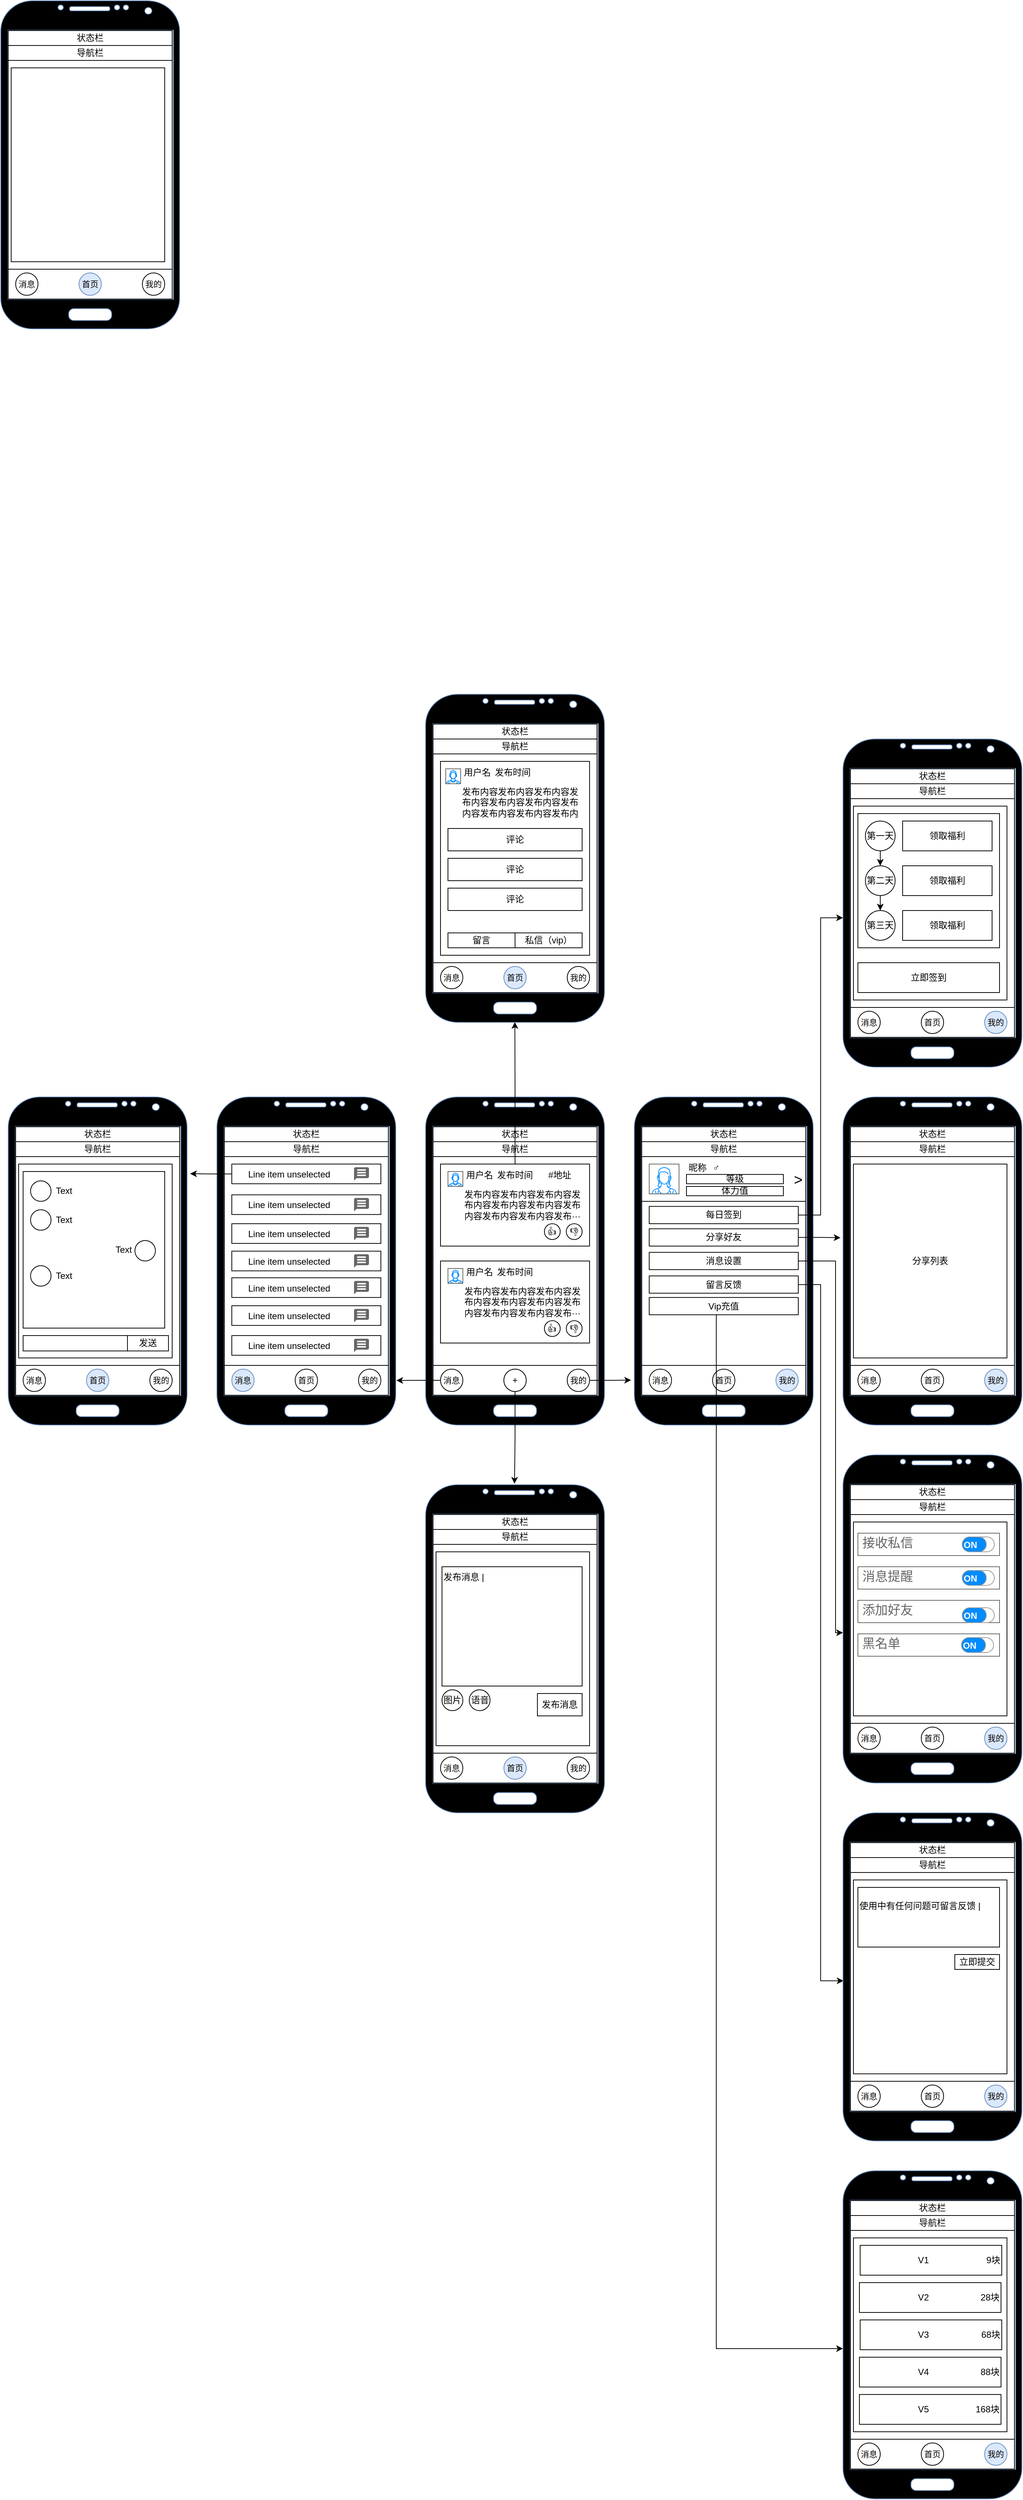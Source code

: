 <mxfile version="21.3.7" type="device">
  <diagram name="第 1 页" id="mhfQkmUK0OUH3zqNwXaf">
    <mxGraphModel dx="1708" dy="2893" grid="1" gridSize="10" guides="1" tooltips="1" connect="1" arrows="1" fold="1" page="1" pageScale="1" pageWidth="827" pageHeight="1169" math="0" shadow="0">
      <root>
        <mxCell id="0" />
        <mxCell id="1" parent="0" />
        <mxCell id="-13MYeut4_JvDxcLs2VD-1" value="" style="verticalLabelPosition=bottom;verticalAlign=top;html=1;shadow=0;dashed=0;strokeWidth=1;shape=mxgraph.android.phone2;strokeColor=#6c8ebf;fillColor=#000000;" vertex="1" parent="1">
          <mxGeometry x="120" y="80" width="240" height="440" as="geometry" />
        </mxCell>
        <mxCell id="-13MYeut4_JvDxcLs2VD-2" value="状态栏" style="rounded=0;whiteSpace=wrap;html=1;" vertex="1" parent="1">
          <mxGeometry x="130" y="120" width="220" height="20" as="geometry" />
        </mxCell>
        <mxCell id="-13MYeut4_JvDxcLs2VD-3" value="" style="rounded=0;whiteSpace=wrap;html=1;strokeWidth=1;" vertex="1" parent="1">
          <mxGeometry x="130" y="440" width="220" height="40" as="geometry" />
        </mxCell>
        <mxCell id="-13MYeut4_JvDxcLs2VD-4" value="" style="rounded=0;whiteSpace=wrap;html=1;" vertex="1" parent="1">
          <mxGeometry x="130" y="160" width="220" height="280" as="geometry" />
        </mxCell>
        <mxCell id="-13MYeut4_JvDxcLs2VD-5" value="&lt;pre&gt;&lt;font style=&quot;font-size: 11px;&quot;&gt;首页&lt;/font&gt;&lt;/pre&gt;" style="ellipse;whiteSpace=wrap;html=1;aspect=fixed;" vertex="1" parent="1">
          <mxGeometry x="225" y="445" width="30" height="30" as="geometry" />
        </mxCell>
        <mxCell id="-13MYeut4_JvDxcLs2VD-6" value="&lt;pre&gt;&lt;font style=&quot;font-size: 11px;&quot;&gt;我的&lt;/font&gt;&lt;/pre&gt;" style="ellipse;whiteSpace=wrap;html=1;aspect=fixed;" vertex="1" parent="1">
          <mxGeometry x="310" y="445" width="30" height="30" as="geometry" />
        </mxCell>
        <mxCell id="-13MYeut4_JvDxcLs2VD-7" value="&lt;pre&gt;&lt;font style=&quot;font-size: 11px;&quot;&gt;消息&lt;/font&gt;&lt;/pre&gt;" style="ellipse;whiteSpace=wrap;html=1;aspect=fixed;fillColor=#dae8fc;strokeColor=#6c8ebf;" vertex="1" parent="1">
          <mxGeometry x="140" y="445" width="30" height="30" as="geometry" />
        </mxCell>
        <mxCell id="-13MYeut4_JvDxcLs2VD-8" value="导航栏" style="rounded=0;whiteSpace=wrap;html=1;" vertex="1" parent="1">
          <mxGeometry x="130" y="140" width="220" height="20" as="geometry" />
        </mxCell>
        <mxCell id="-13MYeut4_JvDxcLs2VD-25" value="" style="verticalLabelPosition=bottom;verticalAlign=top;html=1;shadow=0;dashed=0;strokeWidth=1;shape=mxgraph.android.phone2;strokeColor=#6c8ebf;fillColor=#000000;" vertex="1" parent="1">
          <mxGeometry x="400" y="80" width="240" height="440" as="geometry" />
        </mxCell>
        <mxCell id="-13MYeut4_JvDxcLs2VD-26" value="状态栏" style="rounded=0;whiteSpace=wrap;html=1;" vertex="1" parent="1">
          <mxGeometry x="410" y="120" width="220" height="20" as="geometry" />
        </mxCell>
        <mxCell id="-13MYeut4_JvDxcLs2VD-27" value="" style="rounded=0;whiteSpace=wrap;html=1;strokeWidth=1;" vertex="1" parent="1">
          <mxGeometry x="410" y="440" width="220" height="40" as="geometry" />
        </mxCell>
        <mxCell id="-13MYeut4_JvDxcLs2VD-28" value="" style="rounded=0;whiteSpace=wrap;html=1;" vertex="1" parent="1">
          <mxGeometry x="410" y="160" width="220" height="280" as="geometry" />
        </mxCell>
        <mxCell id="-13MYeut4_JvDxcLs2VD-29" value="&lt;pre&gt;&lt;font style=&quot;font-size: 11px;&quot;&gt;首页&lt;/font&gt;&lt;/pre&gt;" style="ellipse;whiteSpace=wrap;html=1;aspect=fixed;fillColor=#dae8fc;strokeColor=#6c8ebf;" vertex="1" parent="1">
          <mxGeometry x="505" y="445" width="30" height="30" as="geometry" />
        </mxCell>
        <mxCell id="-13MYeut4_JvDxcLs2VD-92" style="edgeStyle=orthogonalEdgeStyle;rounded=0;orthogonalLoop=1;jettySize=auto;html=1;entryX=-0.018;entryY=0.863;entryDx=0;entryDy=0;entryPerimeter=0;" edge="1" parent="1" source="-13MYeut4_JvDxcLs2VD-30" target="-13MYeut4_JvDxcLs2VD-33">
          <mxGeometry relative="1" as="geometry" />
        </mxCell>
        <mxCell id="-13MYeut4_JvDxcLs2VD-30" value="&lt;pre&gt;&lt;font style=&quot;font-size: 11px;&quot;&gt;我的&lt;/font&gt;&lt;/pre&gt;" style="ellipse;whiteSpace=wrap;html=1;aspect=fixed;" vertex="1" parent="1">
          <mxGeometry x="590" y="445" width="30" height="30" as="geometry" />
        </mxCell>
        <mxCell id="-13MYeut4_JvDxcLs2VD-91" style="edgeStyle=orthogonalEdgeStyle;rounded=0;orthogonalLoop=1;jettySize=auto;html=1;exitX=0;exitY=0.5;exitDx=0;exitDy=0;entryX=1.003;entryY=0.864;entryDx=0;entryDy=0;entryPerimeter=0;" edge="1" parent="1" source="-13MYeut4_JvDxcLs2VD-31" target="-13MYeut4_JvDxcLs2VD-1">
          <mxGeometry relative="1" as="geometry" />
        </mxCell>
        <mxCell id="-13MYeut4_JvDxcLs2VD-31" value="&lt;pre&gt;&lt;font style=&quot;font-size: 11px;&quot;&gt;消息&lt;/font&gt;&lt;/pre&gt;" style="ellipse;whiteSpace=wrap;html=1;aspect=fixed;" vertex="1" parent="1">
          <mxGeometry x="420" y="445" width="30" height="30" as="geometry" />
        </mxCell>
        <mxCell id="-13MYeut4_JvDxcLs2VD-32" value="导航栏" style="rounded=0;whiteSpace=wrap;html=1;" vertex="1" parent="1">
          <mxGeometry x="410" y="140" width="220" height="20" as="geometry" />
        </mxCell>
        <mxCell id="-13MYeut4_JvDxcLs2VD-33" value="" style="verticalLabelPosition=bottom;verticalAlign=top;html=1;shadow=0;dashed=0;strokeWidth=1;shape=mxgraph.android.phone2;strokeColor=#6c8ebf;fillColor=#000000;" vertex="1" parent="1">
          <mxGeometry x="680" y="80" width="240" height="440" as="geometry" />
        </mxCell>
        <mxCell id="-13MYeut4_JvDxcLs2VD-34" value="状态栏" style="rounded=0;whiteSpace=wrap;html=1;" vertex="1" parent="1">
          <mxGeometry x="690" y="120" width="220" height="20" as="geometry" />
        </mxCell>
        <mxCell id="-13MYeut4_JvDxcLs2VD-35" value="" style="rounded=0;whiteSpace=wrap;html=1;strokeWidth=1;" vertex="1" parent="1">
          <mxGeometry x="690" y="440" width="220" height="40" as="geometry" />
        </mxCell>
        <mxCell id="-13MYeut4_JvDxcLs2VD-36" value="" style="rounded=0;whiteSpace=wrap;html=1;" vertex="1" parent="1">
          <mxGeometry x="690" y="160" width="220" height="280" as="geometry" />
        </mxCell>
        <mxCell id="-13MYeut4_JvDxcLs2VD-37" value="&lt;pre&gt;&lt;font style=&quot;font-size: 11px;&quot;&gt;首页&lt;/font&gt;&lt;/pre&gt;" style="ellipse;whiteSpace=wrap;html=1;aspect=fixed;" vertex="1" parent="1">
          <mxGeometry x="785" y="445" width="30" height="30" as="geometry" />
        </mxCell>
        <mxCell id="-13MYeut4_JvDxcLs2VD-38" value="&lt;pre&gt;&lt;font style=&quot;font-size: 11px;&quot;&gt;我的&lt;/font&gt;&lt;/pre&gt;" style="ellipse;whiteSpace=wrap;html=1;aspect=fixed;fillColor=#dae8fc;strokeColor=#6c8ebf;" vertex="1" parent="1">
          <mxGeometry x="870" y="445" width="30" height="30" as="geometry" />
        </mxCell>
        <mxCell id="-13MYeut4_JvDxcLs2VD-39" value="&lt;pre&gt;&lt;font style=&quot;font-size: 11px;&quot;&gt;消息&lt;/font&gt;&lt;/pre&gt;" style="ellipse;whiteSpace=wrap;html=1;aspect=fixed;" vertex="1" parent="1">
          <mxGeometry x="700" y="445" width="30" height="30" as="geometry" />
        </mxCell>
        <mxCell id="-13MYeut4_JvDxcLs2VD-40" value="导航栏" style="rounded=0;whiteSpace=wrap;html=1;" vertex="1" parent="1">
          <mxGeometry x="690" y="140" width="220" height="20" as="geometry" />
        </mxCell>
        <mxCell id="-13MYeut4_JvDxcLs2VD-316" style="edgeStyle=orthogonalEdgeStyle;rounded=0;orthogonalLoop=1;jettySize=auto;html=1;entryX=0.499;entryY=0.999;entryDx=0;entryDy=0;entryPerimeter=0;" edge="1" parent="1" source="-13MYeut4_JvDxcLs2VD-42" target="-13MYeut4_JvDxcLs2VD-162">
          <mxGeometry relative="1" as="geometry" />
        </mxCell>
        <mxCell id="-13MYeut4_JvDxcLs2VD-42" value="" style="rounded=0;whiteSpace=wrap;html=1;" vertex="1" parent="1">
          <mxGeometry x="420" y="170" width="200" height="110" as="geometry" />
        </mxCell>
        <mxCell id="-13MYeut4_JvDxcLs2VD-47" value="" style="verticalLabelPosition=bottom;shadow=0;dashed=0;align=center;html=1;verticalAlign=top;strokeWidth=1;shape=mxgraph.mockup.containers.userMale;strokeColor=#666666;strokeColor2=#008cff;" vertex="1" parent="1">
          <mxGeometry x="430" y="180" width="20" height="20" as="geometry" />
        </mxCell>
        <mxCell id="-13MYeut4_JvDxcLs2VD-143" value="用户名" style="text;html=1;strokeColor=none;fillColor=none;align=center;verticalAlign=middle;whiteSpace=wrap;rounded=0;" vertex="1" parent="1">
          <mxGeometry x="450" y="180" width="45" height="10" as="geometry" />
        </mxCell>
        <mxCell id="-13MYeut4_JvDxcLs2VD-144" value="发布时间" style="text;html=1;strokeColor=none;fillColor=none;align=center;verticalAlign=middle;whiteSpace=wrap;rounded=0;" vertex="1" parent="1">
          <mxGeometry x="495" y="177.5" width="50" height="15" as="geometry" />
        </mxCell>
        <mxCell id="-13MYeut4_JvDxcLs2VD-145" value="发布内容发布内容发布内容发布内容发布内容发布内容发布内容发布内容发布内容发布···" style="text;html=1;strokeColor=none;fillColor=none;align=center;verticalAlign=middle;whiteSpace=wrap;rounded=0;" vertex="1" parent="1">
          <mxGeometry x="450" y="211.25" width="160" height="27.5" as="geometry" />
        </mxCell>
        <mxCell id="-13MYeut4_JvDxcLs2VD-146" value="👍" style="ellipse;whiteSpace=wrap;html=1;aspect=fixed;" vertex="1" parent="1">
          <mxGeometry x="559.37" y="250" width="21.25" height="21.25" as="geometry" />
        </mxCell>
        <mxCell id="-13MYeut4_JvDxcLs2VD-148" value="👎" style="ellipse;whiteSpace=wrap;html=1;aspect=fixed;" vertex="1" parent="1">
          <mxGeometry x="588.75" y="250" width="21.25" height="21.25" as="geometry" />
        </mxCell>
        <mxCell id="-13MYeut4_JvDxcLs2VD-154" value="" style="rounded=0;whiteSpace=wrap;html=1;" vertex="1" parent="1">
          <mxGeometry x="420" y="300" width="200" height="110" as="geometry" />
        </mxCell>
        <mxCell id="-13MYeut4_JvDxcLs2VD-155" value="" style="verticalLabelPosition=bottom;shadow=0;dashed=0;align=center;html=1;verticalAlign=top;strokeWidth=1;shape=mxgraph.mockup.containers.userMale;strokeColor=#666666;strokeColor2=#008cff;" vertex="1" parent="1">
          <mxGeometry x="430" y="310" width="20" height="20" as="geometry" />
        </mxCell>
        <mxCell id="-13MYeut4_JvDxcLs2VD-156" value="用户名" style="text;html=1;strokeColor=none;fillColor=none;align=center;verticalAlign=middle;whiteSpace=wrap;rounded=0;" vertex="1" parent="1">
          <mxGeometry x="450" y="310" width="45" height="10" as="geometry" />
        </mxCell>
        <mxCell id="-13MYeut4_JvDxcLs2VD-157" value="发布时间" style="text;html=1;strokeColor=none;fillColor=none;align=center;verticalAlign=middle;whiteSpace=wrap;rounded=0;" vertex="1" parent="1">
          <mxGeometry x="495" y="307.5" width="50" height="15" as="geometry" />
        </mxCell>
        <mxCell id="-13MYeut4_JvDxcLs2VD-158" value="发布内容发布内容发布内容发布内容发布内容发布内容发布内容发布内容发布内容发布···" style="text;html=1;strokeColor=none;fillColor=none;align=center;verticalAlign=middle;whiteSpace=wrap;rounded=0;" vertex="1" parent="1">
          <mxGeometry x="450" y="341.25" width="160" height="27.5" as="geometry" />
        </mxCell>
        <mxCell id="-13MYeut4_JvDxcLs2VD-159" value="👍" style="ellipse;whiteSpace=wrap;html=1;aspect=fixed;" vertex="1" parent="1">
          <mxGeometry x="559.37" y="380" width="21.25" height="21.25" as="geometry" />
        </mxCell>
        <mxCell id="-13MYeut4_JvDxcLs2VD-160" value="👎" style="ellipse;whiteSpace=wrap;html=1;aspect=fixed;" vertex="1" parent="1">
          <mxGeometry x="588.75" y="380" width="21.25" height="21.25" as="geometry" />
        </mxCell>
        <mxCell id="-13MYeut4_JvDxcLs2VD-162" value="" style="verticalLabelPosition=bottom;verticalAlign=top;html=1;shadow=0;dashed=0;strokeWidth=1;shape=mxgraph.android.phone2;strokeColor=#6c8ebf;fillColor=#000000;" vertex="1" parent="1">
          <mxGeometry x="400" y="-460" width="240" height="440" as="geometry" />
        </mxCell>
        <mxCell id="-13MYeut4_JvDxcLs2VD-163" value="状态栏" style="rounded=0;whiteSpace=wrap;html=1;" vertex="1" parent="1">
          <mxGeometry x="410" y="-420" width="220" height="20" as="geometry" />
        </mxCell>
        <mxCell id="-13MYeut4_JvDxcLs2VD-164" value="" style="rounded=0;whiteSpace=wrap;html=1;strokeWidth=1;" vertex="1" parent="1">
          <mxGeometry x="410" y="-100" width="220" height="40" as="geometry" />
        </mxCell>
        <mxCell id="-13MYeut4_JvDxcLs2VD-165" value="" style="rounded=0;whiteSpace=wrap;html=1;" vertex="1" parent="1">
          <mxGeometry x="410" y="-380" width="220" height="280" as="geometry" />
        </mxCell>
        <mxCell id="-13MYeut4_JvDxcLs2VD-166" value="&lt;pre&gt;&lt;font style=&quot;font-size: 11px;&quot;&gt;首页&lt;/font&gt;&lt;/pre&gt;" style="ellipse;whiteSpace=wrap;html=1;aspect=fixed;fillColor=#dae8fc;strokeColor=#6c8ebf;" vertex="1" parent="1">
          <mxGeometry x="505" y="-95" width="30" height="30" as="geometry" />
        </mxCell>
        <mxCell id="-13MYeut4_JvDxcLs2VD-167" value="&lt;pre&gt;&lt;font style=&quot;font-size: 11px;&quot;&gt;我的&lt;/font&gt;&lt;/pre&gt;" style="ellipse;whiteSpace=wrap;html=1;aspect=fixed;" vertex="1" parent="1">
          <mxGeometry x="590" y="-95" width="30" height="30" as="geometry" />
        </mxCell>
        <mxCell id="-13MYeut4_JvDxcLs2VD-168" value="&lt;pre&gt;&lt;font style=&quot;font-size: 11px;&quot;&gt;消息&lt;/font&gt;&lt;/pre&gt;" style="ellipse;whiteSpace=wrap;html=1;aspect=fixed;" vertex="1" parent="1">
          <mxGeometry x="420" y="-95" width="30" height="30" as="geometry" />
        </mxCell>
        <mxCell id="-13MYeut4_JvDxcLs2VD-169" value="导航栏" style="rounded=0;whiteSpace=wrap;html=1;" vertex="1" parent="1">
          <mxGeometry x="410" y="-400" width="220" height="20" as="geometry" />
        </mxCell>
        <mxCell id="-13MYeut4_JvDxcLs2VD-335" style="edgeStyle=orthogonalEdgeStyle;rounded=0;orthogonalLoop=1;jettySize=auto;html=1;entryX=1.017;entryY=0.234;entryDx=0;entryDy=0;entryPerimeter=0;" edge="1" parent="1" source="-13MYeut4_JvDxcLs2VD-174" target="-13MYeut4_JvDxcLs2VD-326">
          <mxGeometry relative="1" as="geometry" />
        </mxCell>
        <mxCell id="-13MYeut4_JvDxcLs2VD-174" value="&lt;p style=&quot;line-height: 100%; font-size: 12px;&quot;&gt;Line item unselected&lt;/p&gt;" style="dashed=0;shape=rect;fillColor=#ffffff;strokeColor=default;verticalLabelPosition=middle;align=left;verticalAlign=middle;fontSize=15;spacingLeft=20;whiteSpace=wrap;html=1;spacingRight=20;labelBorderColor=none;" vertex="1" parent="1">
          <mxGeometry x="140" y="170" width="200" height="26.41" as="geometry" />
        </mxCell>
        <mxCell id="-13MYeut4_JvDxcLs2VD-176" value="" style="dashed=0;shape=mxgraph.gmdl.message;strokeColor=#ffffff;fillColor=#666666;strokeWidth=2;" vertex="1" parent="-13MYeut4_JvDxcLs2VD-174">
          <mxGeometry x="1" y="0.5" width="20" height="18" relative="1" as="geometry">
            <mxPoint x="-36" y="-9" as="offset" />
          </mxGeometry>
        </mxCell>
        <mxCell id="-13MYeut4_JvDxcLs2VD-177" value="&lt;p style=&quot;line-height: 100%; font-size: 12px;&quot;&gt;Line item unselected&lt;/p&gt;" style="dashed=0;shape=rect;fillColor=#ffffff;strokeColor=default;verticalLabelPosition=middle;align=left;verticalAlign=middle;fontSize=15;spacingLeft=20;whiteSpace=wrap;html=1;spacingRight=20;labelBorderColor=none;" vertex="1" parent="1">
          <mxGeometry x="140" y="211.25" width="200" height="26.41" as="geometry" />
        </mxCell>
        <mxCell id="-13MYeut4_JvDxcLs2VD-178" value="" style="dashed=0;shape=mxgraph.gmdl.message;strokeColor=#ffffff;fillColor=#666666;strokeWidth=2;" vertex="1" parent="-13MYeut4_JvDxcLs2VD-177">
          <mxGeometry x="1" y="0.5" width="20" height="18" relative="1" as="geometry">
            <mxPoint x="-36" y="-9" as="offset" />
          </mxGeometry>
        </mxCell>
        <mxCell id="-13MYeut4_JvDxcLs2VD-179" value="&lt;p style=&quot;line-height: 100%; font-size: 12px;&quot;&gt;Line item unselected&lt;/p&gt;" style="dashed=0;shape=rect;fillColor=#ffffff;strokeColor=default;verticalLabelPosition=middle;align=left;verticalAlign=middle;fontSize=15;spacingLeft=20;whiteSpace=wrap;html=1;spacingRight=20;labelBorderColor=none;" vertex="1" parent="1">
          <mxGeometry x="140" y="250" width="200" height="26.41" as="geometry" />
        </mxCell>
        <mxCell id="-13MYeut4_JvDxcLs2VD-180" value="" style="dashed=0;shape=mxgraph.gmdl.message;strokeColor=#ffffff;fillColor=#666666;strokeWidth=2;" vertex="1" parent="-13MYeut4_JvDxcLs2VD-179">
          <mxGeometry x="1" y="0.5" width="20" height="18" relative="1" as="geometry">
            <mxPoint x="-36" y="-9" as="offset" />
          </mxGeometry>
        </mxCell>
        <mxCell id="-13MYeut4_JvDxcLs2VD-181" value="&lt;p style=&quot;line-height: 100%; font-size: 12px;&quot;&gt;Line item unselected&lt;/p&gt;" style="dashed=0;shape=rect;fillColor=#ffffff;strokeColor=default;verticalLabelPosition=middle;align=left;verticalAlign=middle;fontSize=15;spacingLeft=20;whiteSpace=wrap;html=1;spacingRight=20;labelBorderColor=none;" vertex="1" parent="1">
          <mxGeometry x="140" y="286.8" width="200" height="26.41" as="geometry" />
        </mxCell>
        <mxCell id="-13MYeut4_JvDxcLs2VD-182" value="" style="dashed=0;shape=mxgraph.gmdl.message;strokeColor=#ffffff;fillColor=#666666;strokeWidth=2;" vertex="1" parent="-13MYeut4_JvDxcLs2VD-181">
          <mxGeometry x="1" y="0.5" width="20" height="18" relative="1" as="geometry">
            <mxPoint x="-36" y="-9" as="offset" />
          </mxGeometry>
        </mxCell>
        <mxCell id="-13MYeut4_JvDxcLs2VD-183" value="&lt;p style=&quot;line-height: 100%; font-size: 12px;&quot;&gt;Line item unselected&lt;/p&gt;" style="dashed=0;shape=rect;fillColor=#ffffff;strokeColor=default;verticalLabelPosition=middle;align=left;verticalAlign=middle;fontSize=15;spacingLeft=20;whiteSpace=wrap;html=1;spacingRight=20;labelBorderColor=none;" vertex="1" parent="1">
          <mxGeometry x="140" y="322.5" width="200" height="26.41" as="geometry" />
        </mxCell>
        <mxCell id="-13MYeut4_JvDxcLs2VD-184" value="" style="dashed=0;shape=mxgraph.gmdl.message;strokeColor=#ffffff;fillColor=#666666;strokeWidth=2;" vertex="1" parent="-13MYeut4_JvDxcLs2VD-183">
          <mxGeometry x="1" y="0.5" width="20" height="18" relative="1" as="geometry">
            <mxPoint x="-36" y="-9" as="offset" />
          </mxGeometry>
        </mxCell>
        <mxCell id="-13MYeut4_JvDxcLs2VD-185" value="&lt;p style=&quot;line-height: 100%; font-size: 12px;&quot;&gt;Line item unselected&lt;/p&gt;" style="dashed=0;shape=rect;fillColor=#ffffff;strokeColor=default;verticalLabelPosition=middle;align=left;verticalAlign=middle;fontSize=15;spacingLeft=20;whiteSpace=wrap;html=1;spacingRight=20;labelBorderColor=none;" vertex="1" parent="1">
          <mxGeometry x="140" y="360" width="200" height="26.41" as="geometry" />
        </mxCell>
        <mxCell id="-13MYeut4_JvDxcLs2VD-186" value="" style="dashed=0;shape=mxgraph.gmdl.message;strokeColor=#ffffff;fillColor=#666666;strokeWidth=2;" vertex="1" parent="-13MYeut4_JvDxcLs2VD-185">
          <mxGeometry x="1" y="0.5" width="20" height="18" relative="1" as="geometry">
            <mxPoint x="-36" y="-9" as="offset" />
          </mxGeometry>
        </mxCell>
        <mxCell id="-13MYeut4_JvDxcLs2VD-187" value="&lt;p style=&quot;line-height: 100%; font-size: 12px;&quot;&gt;Line item unselected&lt;/p&gt;" style="dashed=0;shape=rect;fillColor=#ffffff;strokeColor=default;verticalLabelPosition=middle;align=left;verticalAlign=middle;fontSize=15;spacingLeft=20;whiteSpace=wrap;html=1;spacingRight=20;labelBorderColor=none;" vertex="1" parent="1">
          <mxGeometry x="140" y="400" width="200" height="26.41" as="geometry" />
        </mxCell>
        <mxCell id="-13MYeut4_JvDxcLs2VD-188" value="" style="dashed=0;shape=mxgraph.gmdl.message;strokeColor=#ffffff;fillColor=#666666;strokeWidth=2;" vertex="1" parent="-13MYeut4_JvDxcLs2VD-187">
          <mxGeometry x="1" y="0.5" width="20" height="18" relative="1" as="geometry">
            <mxPoint x="-36" y="-9" as="offset" />
          </mxGeometry>
        </mxCell>
        <mxCell id="-13MYeut4_JvDxcLs2VD-189" value="" style="rounded=0;whiteSpace=wrap;html=1;" vertex="1" parent="1">
          <mxGeometry x="690" y="160" width="220" height="60" as="geometry" />
        </mxCell>
        <mxCell id="-13MYeut4_JvDxcLs2VD-191" value="" style="verticalLabelPosition=bottom;shadow=0;dashed=0;align=center;html=1;verticalAlign=top;strokeWidth=1;shape=mxgraph.mockup.containers.userFemale;strokeColor=#666666;strokeColor2=#008cff;" vertex="1" parent="1">
          <mxGeometry x="700" y="170" width="40" height="40" as="geometry" />
        </mxCell>
        <mxCell id="-13MYeut4_JvDxcLs2VD-192" value="昵称" style="text;html=1;strokeColor=none;fillColor=none;align=center;verticalAlign=middle;whiteSpace=wrap;rounded=0;" vertex="1" parent="1">
          <mxGeometry x="750" y="170" width="30" height="10" as="geometry" />
        </mxCell>
        <mxCell id="-13MYeut4_JvDxcLs2VD-194" value="♂" style="text;html=1;strokeColor=none;fillColor=none;align=center;verticalAlign=middle;whiteSpace=wrap;rounded=0;" vertex="1" parent="1">
          <mxGeometry x="780" y="170" width="20" height="10" as="geometry" />
        </mxCell>
        <mxCell id="-13MYeut4_JvDxcLs2VD-195" value="等级" style="rounded=0;whiteSpace=wrap;html=1;" vertex="1" parent="1">
          <mxGeometry x="750" y="183.91" width="130" height="12.5" as="geometry" />
        </mxCell>
        <mxCell id="-13MYeut4_JvDxcLs2VD-270" style="edgeStyle=orthogonalEdgeStyle;rounded=0;orthogonalLoop=1;jettySize=auto;html=1;entryX=0;entryY=0.545;entryDx=0;entryDy=0;entryPerimeter=0;" edge="1" parent="1" source="-13MYeut4_JvDxcLs2VD-196" target="-13MYeut4_JvDxcLs2VD-205">
          <mxGeometry relative="1" as="geometry" />
        </mxCell>
        <mxCell id="-13MYeut4_JvDxcLs2VD-196" value="每日签到" style="rounded=0;whiteSpace=wrap;html=1;" vertex="1" parent="1">
          <mxGeometry x="700" y="226.8" width="200" height="23.2" as="geometry" />
        </mxCell>
        <mxCell id="-13MYeut4_JvDxcLs2VD-198" value="&lt;font style=&quot;font-size: 20px;&quot;&gt;&amp;gt;&lt;/font&gt;" style="text;html=1;strokeColor=none;fillColor=none;align=center;verticalAlign=middle;whiteSpace=wrap;rounded=0;" vertex="1" parent="1">
          <mxGeometry x="880" y="170" width="40" height="40" as="geometry" />
        </mxCell>
        <mxCell id="-13MYeut4_JvDxcLs2VD-285" style="edgeStyle=orthogonalEdgeStyle;rounded=0;orthogonalLoop=1;jettySize=auto;html=1;entryX=-0.014;entryY=0.429;entryDx=0;entryDy=0;entryPerimeter=0;" edge="1" parent="1" source="-13MYeut4_JvDxcLs2VD-199" target="-13MYeut4_JvDxcLs2VD-232">
          <mxGeometry relative="1" as="geometry" />
        </mxCell>
        <mxCell id="-13MYeut4_JvDxcLs2VD-199" value="分享好友" style="rounded=0;whiteSpace=wrap;html=1;" vertex="1" parent="1">
          <mxGeometry x="700" y="256.8" width="200" height="23.2" as="geometry" />
        </mxCell>
        <mxCell id="-13MYeut4_JvDxcLs2VD-288" style="edgeStyle=orthogonalEdgeStyle;rounded=0;orthogonalLoop=1;jettySize=auto;html=1;entryX=0;entryY=0.542;entryDx=0;entryDy=0;entryPerimeter=0;" edge="1" parent="1" source="-13MYeut4_JvDxcLs2VD-200" target="-13MYeut4_JvDxcLs2VD-261">
          <mxGeometry relative="1" as="geometry">
            <Array as="points">
              <mxPoint x="950" y="300" />
              <mxPoint x="950" y="799" />
            </Array>
          </mxGeometry>
        </mxCell>
        <mxCell id="-13MYeut4_JvDxcLs2VD-200" value="消息设置" style="rounded=0;whiteSpace=wrap;html=1;" vertex="1" parent="1">
          <mxGeometry x="700" y="288.4" width="200" height="23.2" as="geometry" />
        </mxCell>
        <mxCell id="-13MYeut4_JvDxcLs2VD-202" value="体力值" style="rounded=0;whiteSpace=wrap;html=1;" vertex="1" parent="1">
          <mxGeometry x="750" y="200" width="130" height="12.5" as="geometry" />
        </mxCell>
        <mxCell id="-13MYeut4_JvDxcLs2VD-313" style="edgeStyle=orthogonalEdgeStyle;rounded=0;orthogonalLoop=1;jettySize=auto;html=1;entryX=0.003;entryY=0.512;entryDx=0;entryDy=0;entryPerimeter=0;" edge="1" parent="1" source="-13MYeut4_JvDxcLs2VD-203" target="-13MYeut4_JvDxcLs2VD-304">
          <mxGeometry relative="1" as="geometry">
            <Array as="points">
              <mxPoint x="930" y="332" />
              <mxPoint x="930" y="1265" />
            </Array>
          </mxGeometry>
        </mxCell>
        <mxCell id="-13MYeut4_JvDxcLs2VD-203" value="留言反馈" style="rounded=0;whiteSpace=wrap;html=1;" vertex="1" parent="1">
          <mxGeometry x="700" y="320.0" width="200" height="23.2" as="geometry" />
        </mxCell>
        <mxCell id="-13MYeut4_JvDxcLs2VD-250" style="edgeStyle=orthogonalEdgeStyle;rounded=0;orthogonalLoop=1;jettySize=auto;html=1;entryX=0;entryY=0.542;entryDx=0;entryDy=0;entryPerimeter=0;" edge="1" parent="1" source="-13MYeut4_JvDxcLs2VD-204" target="-13MYeut4_JvDxcLs2VD-241">
          <mxGeometry relative="1" as="geometry">
            <Array as="points">
              <mxPoint x="790" y="1758" />
            </Array>
          </mxGeometry>
        </mxCell>
        <mxCell id="-13MYeut4_JvDxcLs2VD-204" value="Vip充值" style="rounded=0;whiteSpace=wrap;html=1;" vertex="1" parent="1">
          <mxGeometry x="700" y="348.91" width="200" height="23.2" as="geometry" />
        </mxCell>
        <mxCell id="-13MYeut4_JvDxcLs2VD-205" value="" style="verticalLabelPosition=bottom;verticalAlign=top;html=1;shadow=0;dashed=0;strokeWidth=1;shape=mxgraph.android.phone2;strokeColor=#6c8ebf;fillColor=#000000;" vertex="1" parent="1">
          <mxGeometry x="960" y="-400" width="240" height="440" as="geometry" />
        </mxCell>
        <mxCell id="-13MYeut4_JvDxcLs2VD-206" value="状态栏" style="rounded=0;whiteSpace=wrap;html=1;" vertex="1" parent="1">
          <mxGeometry x="970" y="-360" width="220" height="20" as="geometry" />
        </mxCell>
        <mxCell id="-13MYeut4_JvDxcLs2VD-207" value="" style="rounded=0;whiteSpace=wrap;html=1;strokeWidth=1;" vertex="1" parent="1">
          <mxGeometry x="970" y="-40" width="220" height="40" as="geometry" />
        </mxCell>
        <mxCell id="-13MYeut4_JvDxcLs2VD-208" value="" style="rounded=0;whiteSpace=wrap;html=1;" vertex="1" parent="1">
          <mxGeometry x="970" y="-320" width="220" height="280" as="geometry" />
        </mxCell>
        <mxCell id="-13MYeut4_JvDxcLs2VD-209" value="&lt;pre&gt;&lt;font style=&quot;font-size: 11px;&quot;&gt;首页&lt;/font&gt;&lt;/pre&gt;" style="ellipse;whiteSpace=wrap;html=1;aspect=fixed;" vertex="1" parent="1">
          <mxGeometry x="1065" y="-35" width="30" height="30" as="geometry" />
        </mxCell>
        <mxCell id="-13MYeut4_JvDxcLs2VD-210" value="&lt;pre&gt;&lt;font style=&quot;font-size: 11px;&quot;&gt;我的&lt;/font&gt;&lt;/pre&gt;" style="ellipse;whiteSpace=wrap;html=1;aspect=fixed;fillColor=#dae8fc;strokeColor=#6c8ebf;" vertex="1" parent="1">
          <mxGeometry x="1150" y="-35" width="30" height="30" as="geometry" />
        </mxCell>
        <mxCell id="-13MYeut4_JvDxcLs2VD-211" value="&lt;pre&gt;&lt;font style=&quot;font-size: 11px;&quot;&gt;消息&lt;/font&gt;&lt;/pre&gt;" style="ellipse;whiteSpace=wrap;html=1;aspect=fixed;" vertex="1" parent="1">
          <mxGeometry x="980" y="-35" width="30" height="30" as="geometry" />
        </mxCell>
        <mxCell id="-13MYeut4_JvDxcLs2VD-212" value="导航栏" style="rounded=0;whiteSpace=wrap;html=1;" vertex="1" parent="1">
          <mxGeometry x="970" y="-340" width="220" height="20" as="geometry" />
        </mxCell>
        <mxCell id="-13MYeut4_JvDxcLs2VD-213" value="" style="rounded=0;whiteSpace=wrap;html=1;" vertex="1" parent="1">
          <mxGeometry x="974" y="-310" width="206" height="260" as="geometry" />
        </mxCell>
        <mxCell id="-13MYeut4_JvDxcLs2VD-232" value="" style="verticalLabelPosition=bottom;verticalAlign=top;html=1;shadow=0;dashed=0;strokeWidth=1;shape=mxgraph.android.phone2;strokeColor=#6c8ebf;fillColor=#000000;" vertex="1" parent="1">
          <mxGeometry x="960" y="80.01" width="240" height="440" as="geometry" />
        </mxCell>
        <mxCell id="-13MYeut4_JvDxcLs2VD-233" value="状态栏" style="rounded=0;whiteSpace=wrap;html=1;" vertex="1" parent="1">
          <mxGeometry x="970" y="120.01" width="220" height="20" as="geometry" />
        </mxCell>
        <mxCell id="-13MYeut4_JvDxcLs2VD-234" value="" style="rounded=0;whiteSpace=wrap;html=1;strokeWidth=1;" vertex="1" parent="1">
          <mxGeometry x="970" y="440.01" width="220" height="40" as="geometry" />
        </mxCell>
        <mxCell id="-13MYeut4_JvDxcLs2VD-235" value="" style="rounded=0;whiteSpace=wrap;html=1;" vertex="1" parent="1">
          <mxGeometry x="970" y="160.01" width="220" height="280" as="geometry" />
        </mxCell>
        <mxCell id="-13MYeut4_JvDxcLs2VD-236" value="&lt;pre&gt;&lt;font style=&quot;font-size: 11px;&quot;&gt;首页&lt;/font&gt;&lt;/pre&gt;" style="ellipse;whiteSpace=wrap;html=1;aspect=fixed;" vertex="1" parent="1">
          <mxGeometry x="1065" y="445.01" width="30" height="30" as="geometry" />
        </mxCell>
        <mxCell id="-13MYeut4_JvDxcLs2VD-237" value="&lt;pre&gt;&lt;font style=&quot;font-size: 11px;&quot;&gt;我的&lt;/font&gt;&lt;/pre&gt;" style="ellipse;whiteSpace=wrap;html=1;aspect=fixed;fillColor=#dae8fc;strokeColor=#6c8ebf;" vertex="1" parent="1">
          <mxGeometry x="1150" y="445.01" width="30" height="30" as="geometry" />
        </mxCell>
        <mxCell id="-13MYeut4_JvDxcLs2VD-238" value="&lt;pre&gt;&lt;font style=&quot;font-size: 11px;&quot;&gt;消息&lt;/font&gt;&lt;/pre&gt;" style="ellipse;whiteSpace=wrap;html=1;aspect=fixed;" vertex="1" parent="1">
          <mxGeometry x="980" y="445.01" width="30" height="30" as="geometry" />
        </mxCell>
        <mxCell id="-13MYeut4_JvDxcLs2VD-239" value="导航栏" style="rounded=0;whiteSpace=wrap;html=1;" vertex="1" parent="1">
          <mxGeometry x="970" y="140.01" width="220" height="20" as="geometry" />
        </mxCell>
        <mxCell id="-13MYeut4_JvDxcLs2VD-240" value="分享列表" style="rounded=0;whiteSpace=wrap;html=1;" vertex="1" parent="1">
          <mxGeometry x="974" y="170.01" width="206" height="260" as="geometry" />
        </mxCell>
        <mxCell id="-13MYeut4_JvDxcLs2VD-241" value="" style="verticalLabelPosition=bottom;verticalAlign=top;html=1;shadow=0;dashed=0;strokeWidth=1;shape=mxgraph.android.phone2;strokeColor=#6c8ebf;fillColor=#000000;" vertex="1" parent="1">
          <mxGeometry x="960" y="1520" width="240" height="440" as="geometry" />
        </mxCell>
        <mxCell id="-13MYeut4_JvDxcLs2VD-242" value="状态栏" style="rounded=0;whiteSpace=wrap;html=1;" vertex="1" parent="1">
          <mxGeometry x="970" y="1560" width="220" height="20" as="geometry" />
        </mxCell>
        <mxCell id="-13MYeut4_JvDxcLs2VD-243" value="" style="rounded=0;whiteSpace=wrap;html=1;strokeWidth=1;" vertex="1" parent="1">
          <mxGeometry x="970" y="1880" width="220" height="40" as="geometry" />
        </mxCell>
        <mxCell id="-13MYeut4_JvDxcLs2VD-244" value="" style="rounded=0;whiteSpace=wrap;html=1;" vertex="1" parent="1">
          <mxGeometry x="970" y="1600" width="220" height="280" as="geometry" />
        </mxCell>
        <mxCell id="-13MYeut4_JvDxcLs2VD-245" value="&lt;pre&gt;&lt;font style=&quot;font-size: 11px;&quot;&gt;首页&lt;/font&gt;&lt;/pre&gt;" style="ellipse;whiteSpace=wrap;html=1;aspect=fixed;" vertex="1" parent="1">
          <mxGeometry x="1065" y="1885" width="30" height="30" as="geometry" />
        </mxCell>
        <mxCell id="-13MYeut4_JvDxcLs2VD-246" value="&lt;pre&gt;&lt;font style=&quot;font-size: 11px;&quot;&gt;我的&lt;/font&gt;&lt;/pre&gt;" style="ellipse;whiteSpace=wrap;html=1;aspect=fixed;fillColor=#dae8fc;strokeColor=#6c8ebf;" vertex="1" parent="1">
          <mxGeometry x="1150" y="1885" width="30" height="30" as="geometry" />
        </mxCell>
        <mxCell id="-13MYeut4_JvDxcLs2VD-247" value="&lt;pre&gt;&lt;font style=&quot;font-size: 11px;&quot;&gt;消息&lt;/font&gt;&lt;/pre&gt;" style="ellipse;whiteSpace=wrap;html=1;aspect=fixed;" vertex="1" parent="1">
          <mxGeometry x="980" y="1885" width="30" height="30" as="geometry" />
        </mxCell>
        <mxCell id="-13MYeut4_JvDxcLs2VD-248" value="导航栏" style="rounded=0;whiteSpace=wrap;html=1;" vertex="1" parent="1">
          <mxGeometry x="970" y="1580" width="220" height="20" as="geometry" />
        </mxCell>
        <mxCell id="-13MYeut4_JvDxcLs2VD-249" value="" style="rounded=0;whiteSpace=wrap;html=1;" vertex="1" parent="1">
          <mxGeometry x="974" y="1610" width="206" height="260" as="geometry" />
        </mxCell>
        <mxCell id="-13MYeut4_JvDxcLs2VD-251" value="9块" style="rounded=0;whiteSpace=wrap;html=1;align=right;" vertex="1" parent="1">
          <mxGeometry x="983" y="1620" width="190" height="40" as="geometry" />
        </mxCell>
        <mxCell id="-13MYeut4_JvDxcLs2VD-252" value="28块" style="rounded=0;whiteSpace=wrap;html=1;align=right;" vertex="1" parent="1">
          <mxGeometry x="982" y="1670" width="190" height="40" as="geometry" />
        </mxCell>
        <mxCell id="-13MYeut4_JvDxcLs2VD-253" value="68块" style="rounded=0;whiteSpace=wrap;html=1;align=right;" vertex="1" parent="1">
          <mxGeometry x="983" y="1720" width="190" height="40" as="geometry" />
        </mxCell>
        <mxCell id="-13MYeut4_JvDxcLs2VD-254" value="88块" style="rounded=0;whiteSpace=wrap;html=1;align=right;" vertex="1" parent="1">
          <mxGeometry x="982" y="1770" width="190" height="40" as="geometry" />
        </mxCell>
        <mxCell id="-13MYeut4_JvDxcLs2VD-255" value="168块" style="rounded=0;whiteSpace=wrap;html=1;align=right;" vertex="1" parent="1">
          <mxGeometry x="982" y="1820" width="190" height="40" as="geometry" />
        </mxCell>
        <mxCell id="-13MYeut4_JvDxcLs2VD-256" value="V1" style="text;html=1;strokeColor=none;fillColor=none;align=center;verticalAlign=middle;whiteSpace=wrap;rounded=0;" vertex="1" parent="1">
          <mxGeometry x="993" y="1625" width="150" height="30" as="geometry" />
        </mxCell>
        <mxCell id="-13MYeut4_JvDxcLs2VD-257" value="V2" style="text;html=1;strokeColor=none;fillColor=none;align=center;verticalAlign=middle;whiteSpace=wrap;rounded=0;" vertex="1" parent="1">
          <mxGeometry x="993" y="1675" width="150" height="30" as="geometry" />
        </mxCell>
        <mxCell id="-13MYeut4_JvDxcLs2VD-258" value="V3" style="text;html=1;strokeColor=none;fillColor=none;align=center;verticalAlign=middle;whiteSpace=wrap;rounded=0;" vertex="1" parent="1">
          <mxGeometry x="993" y="1725" width="150" height="30" as="geometry" />
        </mxCell>
        <mxCell id="-13MYeut4_JvDxcLs2VD-259" value="V4" style="text;html=1;strokeColor=none;fillColor=none;align=center;verticalAlign=middle;whiteSpace=wrap;rounded=0;" vertex="1" parent="1">
          <mxGeometry x="993" y="1775" width="150" height="30" as="geometry" />
        </mxCell>
        <mxCell id="-13MYeut4_JvDxcLs2VD-260" value="V5" style="text;html=1;strokeColor=none;fillColor=none;align=center;verticalAlign=middle;whiteSpace=wrap;rounded=0;" vertex="1" parent="1">
          <mxGeometry x="993" y="1825" width="150" height="30" as="geometry" />
        </mxCell>
        <mxCell id="-13MYeut4_JvDxcLs2VD-261" value="" style="verticalLabelPosition=bottom;verticalAlign=top;html=1;shadow=0;dashed=0;strokeWidth=1;shape=mxgraph.android.phone2;strokeColor=#6c8ebf;fillColor=#000000;" vertex="1" parent="1">
          <mxGeometry x="960" y="560" width="240" height="440" as="geometry" />
        </mxCell>
        <mxCell id="-13MYeut4_JvDxcLs2VD-262" value="状态栏" style="rounded=0;whiteSpace=wrap;html=1;" vertex="1" parent="1">
          <mxGeometry x="970" y="600" width="220" height="20" as="geometry" />
        </mxCell>
        <mxCell id="-13MYeut4_JvDxcLs2VD-263" value="" style="rounded=0;whiteSpace=wrap;html=1;strokeWidth=1;" vertex="1" parent="1">
          <mxGeometry x="970" y="920" width="220" height="40" as="geometry" />
        </mxCell>
        <mxCell id="-13MYeut4_JvDxcLs2VD-264" value="" style="rounded=0;whiteSpace=wrap;html=1;" vertex="1" parent="1">
          <mxGeometry x="970" y="640" width="220" height="280" as="geometry" />
        </mxCell>
        <mxCell id="-13MYeut4_JvDxcLs2VD-265" value="&lt;pre&gt;&lt;font style=&quot;font-size: 11px;&quot;&gt;首页&lt;/font&gt;&lt;/pre&gt;" style="ellipse;whiteSpace=wrap;html=1;aspect=fixed;" vertex="1" parent="1">
          <mxGeometry x="1065" y="925" width="30" height="30" as="geometry" />
        </mxCell>
        <mxCell id="-13MYeut4_JvDxcLs2VD-266" value="&lt;pre&gt;&lt;font style=&quot;font-size: 11px;&quot;&gt;我的&lt;/font&gt;&lt;/pre&gt;" style="ellipse;whiteSpace=wrap;html=1;aspect=fixed;fillColor=#dae8fc;strokeColor=#6c8ebf;" vertex="1" parent="1">
          <mxGeometry x="1150" y="925" width="30" height="30" as="geometry" />
        </mxCell>
        <mxCell id="-13MYeut4_JvDxcLs2VD-267" value="&lt;pre&gt;&lt;font style=&quot;font-size: 11px;&quot;&gt;消息&lt;/font&gt;&lt;/pre&gt;" style="ellipse;whiteSpace=wrap;html=1;aspect=fixed;" vertex="1" parent="1">
          <mxGeometry x="980" y="925" width="30" height="30" as="geometry" />
        </mxCell>
        <mxCell id="-13MYeut4_JvDxcLs2VD-268" value="导航栏" style="rounded=0;whiteSpace=wrap;html=1;" vertex="1" parent="1">
          <mxGeometry x="970" y="620" width="220" height="20" as="geometry" />
        </mxCell>
        <mxCell id="-13MYeut4_JvDxcLs2VD-269" value="" style="rounded=0;whiteSpace=wrap;html=1;" vertex="1" parent="1">
          <mxGeometry x="974" y="650" width="206" height="260" as="geometry" />
        </mxCell>
        <mxCell id="-13MYeut4_JvDxcLs2VD-271" value="" style="rounded=0;whiteSpace=wrap;html=1;" vertex="1" parent="1">
          <mxGeometry x="980" y="-300" width="190" height="180" as="geometry" />
        </mxCell>
        <mxCell id="-13MYeut4_JvDxcLs2VD-273" value="立即签到" style="rounded=0;whiteSpace=wrap;html=1;" vertex="1" parent="1">
          <mxGeometry x="980" y="-100" width="190" height="40" as="geometry" />
        </mxCell>
        <mxCell id="-13MYeut4_JvDxcLs2VD-283" style="edgeStyle=orthogonalEdgeStyle;rounded=0;orthogonalLoop=1;jettySize=auto;html=1;entryX=0.5;entryY=0;entryDx=0;entryDy=0;" edge="1" parent="1" source="-13MYeut4_JvDxcLs2VD-274" target="-13MYeut4_JvDxcLs2VD-277">
          <mxGeometry relative="1" as="geometry" />
        </mxCell>
        <mxCell id="-13MYeut4_JvDxcLs2VD-274" value="第一天" style="ellipse;whiteSpace=wrap;html=1;aspect=fixed;" vertex="1" parent="1">
          <mxGeometry x="990" y="-290" width="40" height="40" as="geometry" />
        </mxCell>
        <mxCell id="-13MYeut4_JvDxcLs2VD-276" value="领取福利" style="rounded=0;whiteSpace=wrap;html=1;" vertex="1" parent="1">
          <mxGeometry x="1040" y="-290" width="120" height="40" as="geometry" />
        </mxCell>
        <mxCell id="-13MYeut4_JvDxcLs2VD-284" style="edgeStyle=orthogonalEdgeStyle;rounded=0;orthogonalLoop=1;jettySize=auto;html=1;" edge="1" parent="1" source="-13MYeut4_JvDxcLs2VD-277" target="-13MYeut4_JvDxcLs2VD-279">
          <mxGeometry relative="1" as="geometry" />
        </mxCell>
        <mxCell id="-13MYeut4_JvDxcLs2VD-277" value="第二天" style="ellipse;whiteSpace=wrap;html=1;aspect=fixed;" vertex="1" parent="1">
          <mxGeometry x="990" y="-230" width="40" height="40" as="geometry" />
        </mxCell>
        <mxCell id="-13MYeut4_JvDxcLs2VD-278" value="领取福利" style="rounded=0;whiteSpace=wrap;html=1;" vertex="1" parent="1">
          <mxGeometry x="1040" y="-230" width="120" height="40" as="geometry" />
        </mxCell>
        <mxCell id="-13MYeut4_JvDxcLs2VD-279" value="第三天" style="ellipse;whiteSpace=wrap;html=1;aspect=fixed;" vertex="1" parent="1">
          <mxGeometry x="990" y="-170" width="40" height="40" as="geometry" />
        </mxCell>
        <mxCell id="-13MYeut4_JvDxcLs2VD-280" value="领取福利" style="rounded=0;whiteSpace=wrap;html=1;" vertex="1" parent="1">
          <mxGeometry x="1040" y="-170" width="120" height="40" as="geometry" />
        </mxCell>
        <mxCell id="-13MYeut4_JvDxcLs2VD-290" value="接收私信" style="strokeWidth=1;shadow=0;dashed=0;align=center;html=1;shape=mxgraph.mockup.text.textBox;fontColor=#666666;align=left;fontSize=17;spacingLeft=4;spacingTop=-3;whiteSpace=wrap;strokeColor=#666666;mainText=" vertex="1" parent="1">
          <mxGeometry x="980" y="665" width="190" height="30" as="geometry" />
        </mxCell>
        <mxCell id="-13MYeut4_JvDxcLs2VD-289" value="&lt;font style=&quot;font-size: 12px;&quot;&gt;ON&lt;/font&gt;" style="strokeWidth=1;shadow=0;dashed=0;align=left;html=1;shape=mxgraph.mockup.buttons.onOffButton;gradientColor=none;strokeColor=#999999;buttonState=on;fillColor2=#008cff;fontColor=#ffffff;fontSize=17;mainText=;spacingRight=40;fontStyle=1;whiteSpace=wrap;" vertex="1" parent="1">
          <mxGeometry x="1120" y="670" width="43" height="20" as="geometry" />
        </mxCell>
        <mxCell id="-13MYeut4_JvDxcLs2VD-292" value="消息提醒" style="strokeWidth=1;shadow=0;dashed=0;align=center;html=1;shape=mxgraph.mockup.text.textBox;fontColor=#666666;align=left;fontSize=17;spacingLeft=4;spacingTop=-3;whiteSpace=wrap;strokeColor=#666666;mainText=" vertex="1" parent="1">
          <mxGeometry x="980" y="710" width="190" height="30" as="geometry" />
        </mxCell>
        <mxCell id="-13MYeut4_JvDxcLs2VD-294" value="添加好友" style="strokeWidth=1;shadow=0;dashed=0;align=center;html=1;shape=mxgraph.mockup.text.textBox;fontColor=#666666;align=left;fontSize=17;spacingLeft=4;spacingTop=-3;whiteSpace=wrap;strokeColor=#666666;mainText=" vertex="1" parent="1">
          <mxGeometry x="980" y="755" width="190" height="30" as="geometry" />
        </mxCell>
        <mxCell id="-13MYeut4_JvDxcLs2VD-296" value="黑名单" style="strokeWidth=1;shadow=0;dashed=0;align=center;html=1;shape=mxgraph.mockup.text.textBox;fontColor=#666666;align=left;fontSize=17;spacingLeft=4;spacingTop=-3;whiteSpace=wrap;strokeColor=#666666;mainText=" vertex="1" parent="1">
          <mxGeometry x="980" y="800" width="190" height="30" as="geometry" />
        </mxCell>
        <mxCell id="-13MYeut4_JvDxcLs2VD-300" value="&lt;font style=&quot;font-size: 12px;&quot;&gt;ON&lt;/font&gt;" style="strokeWidth=1;shadow=0;dashed=0;align=left;html=1;shape=mxgraph.mockup.buttons.onOffButton;gradientColor=none;strokeColor=#999999;buttonState=on;fillColor2=#008cff;fontColor=#ffffff;fontSize=17;mainText=;spacingRight=40;fontStyle=1;whiteSpace=wrap;" vertex="1" parent="1">
          <mxGeometry x="1120" y="715" width="43" height="20" as="geometry" />
        </mxCell>
        <mxCell id="-13MYeut4_JvDxcLs2VD-301" value="&lt;font style=&quot;font-size: 12px;&quot;&gt;ON&lt;/font&gt;" style="strokeWidth=1;shadow=0;dashed=0;align=left;html=1;shape=mxgraph.mockup.buttons.onOffButton;gradientColor=none;strokeColor=#999999;buttonState=on;fillColor2=#008cff;fontColor=#ffffff;fontSize=17;mainText=;spacingRight=40;fontStyle=1;whiteSpace=wrap;" vertex="1" parent="1">
          <mxGeometry x="1120" y="765" width="43" height="20" as="geometry" />
        </mxCell>
        <mxCell id="-13MYeut4_JvDxcLs2VD-302" value="&lt;font style=&quot;font-size: 12px;&quot;&gt;ON&lt;/font&gt;" style="strokeWidth=1;shadow=0;dashed=0;align=left;html=1;shape=mxgraph.mockup.buttons.onOffButton;gradientColor=none;strokeColor=#999999;buttonState=on;fillColor2=#008cff;fontColor=#ffffff;fontSize=17;mainText=;spacingRight=40;fontStyle=1;whiteSpace=wrap;" vertex="1" parent="1">
          <mxGeometry x="1119" y="805" width="43" height="20" as="geometry" />
        </mxCell>
        <mxCell id="-13MYeut4_JvDxcLs2VD-304" value="" style="verticalLabelPosition=bottom;verticalAlign=top;html=1;shadow=0;dashed=0;strokeWidth=1;shape=mxgraph.android.phone2;strokeColor=#6c8ebf;fillColor=#000000;" vertex="1" parent="1">
          <mxGeometry x="960" y="1040" width="240" height="440" as="geometry" />
        </mxCell>
        <mxCell id="-13MYeut4_JvDxcLs2VD-305" value="状态栏" style="rounded=0;whiteSpace=wrap;html=1;" vertex="1" parent="1">
          <mxGeometry x="970" y="1080" width="220" height="20" as="geometry" />
        </mxCell>
        <mxCell id="-13MYeut4_JvDxcLs2VD-306" value="" style="rounded=0;whiteSpace=wrap;html=1;strokeWidth=1;" vertex="1" parent="1">
          <mxGeometry x="970" y="1400" width="220" height="40" as="geometry" />
        </mxCell>
        <mxCell id="-13MYeut4_JvDxcLs2VD-307" value="" style="rounded=0;whiteSpace=wrap;html=1;" vertex="1" parent="1">
          <mxGeometry x="970" y="1120" width="220" height="280" as="geometry" />
        </mxCell>
        <mxCell id="-13MYeut4_JvDxcLs2VD-308" value="&lt;pre&gt;&lt;font style=&quot;font-size: 11px;&quot;&gt;首页&lt;/font&gt;&lt;/pre&gt;" style="ellipse;whiteSpace=wrap;html=1;aspect=fixed;" vertex="1" parent="1">
          <mxGeometry x="1065" y="1405" width="30" height="30" as="geometry" />
        </mxCell>
        <mxCell id="-13MYeut4_JvDxcLs2VD-309" value="&lt;pre&gt;&lt;font style=&quot;font-size: 11px;&quot;&gt;我的&lt;/font&gt;&lt;/pre&gt;" style="ellipse;whiteSpace=wrap;html=1;aspect=fixed;fillColor=#dae8fc;strokeColor=#6c8ebf;" vertex="1" parent="1">
          <mxGeometry x="1150" y="1405" width="30" height="30" as="geometry" />
        </mxCell>
        <mxCell id="-13MYeut4_JvDxcLs2VD-310" value="&lt;pre&gt;&lt;font style=&quot;font-size: 11px;&quot;&gt;消息&lt;/font&gt;&lt;/pre&gt;" style="ellipse;whiteSpace=wrap;html=1;aspect=fixed;" vertex="1" parent="1">
          <mxGeometry x="980" y="1405" width="30" height="30" as="geometry" />
        </mxCell>
        <mxCell id="-13MYeut4_JvDxcLs2VD-311" value="导航栏" style="rounded=0;whiteSpace=wrap;html=1;" vertex="1" parent="1">
          <mxGeometry x="970" y="1100" width="220" height="20" as="geometry" />
        </mxCell>
        <mxCell id="-13MYeut4_JvDxcLs2VD-312" value="" style="rounded=0;whiteSpace=wrap;html=1;" vertex="1" parent="1">
          <mxGeometry x="974" y="1130" width="206" height="260" as="geometry" />
        </mxCell>
        <mxCell id="-13MYeut4_JvDxcLs2VD-314" value="&lt;p style=&quot;line-height: 100%;&quot;&gt;使用中有任何问题可留言反馈 |&lt;/p&gt;" style="rounded=0;whiteSpace=wrap;html=1;align=left;verticalAlign=top;" vertex="1" parent="1">
          <mxGeometry x="980" y="1140" width="190" height="80" as="geometry" />
        </mxCell>
        <mxCell id="-13MYeut4_JvDxcLs2VD-315" value="立即提交" style="rounded=0;whiteSpace=wrap;html=1;" vertex="1" parent="1">
          <mxGeometry x="1110" y="1230" width="60" height="20" as="geometry" />
        </mxCell>
        <mxCell id="-13MYeut4_JvDxcLs2VD-317" value="" style="verticalLabelPosition=bottom;verticalAlign=top;html=1;shadow=0;dashed=0;strokeWidth=1;shape=mxgraph.android.phone2;strokeColor=#6c8ebf;fillColor=#000000;" vertex="1" parent="1">
          <mxGeometry x="-170" y="-1390" width="240" height="440" as="geometry" />
        </mxCell>
        <mxCell id="-13MYeut4_JvDxcLs2VD-318" value="状态栏" style="rounded=0;whiteSpace=wrap;html=1;" vertex="1" parent="1">
          <mxGeometry x="-160" y="-1350" width="220" height="20" as="geometry" />
        </mxCell>
        <mxCell id="-13MYeut4_JvDxcLs2VD-319" value="" style="rounded=0;whiteSpace=wrap;html=1;strokeWidth=1;" vertex="1" parent="1">
          <mxGeometry x="-160" y="-1030" width="220" height="40" as="geometry" />
        </mxCell>
        <mxCell id="-13MYeut4_JvDxcLs2VD-320" value="" style="rounded=0;whiteSpace=wrap;html=1;" vertex="1" parent="1">
          <mxGeometry x="-160" y="-1310" width="220" height="280" as="geometry" />
        </mxCell>
        <mxCell id="-13MYeut4_JvDxcLs2VD-321" value="&lt;pre&gt;&lt;font style=&quot;font-size: 11px;&quot;&gt;首页&lt;/font&gt;&lt;/pre&gt;" style="ellipse;whiteSpace=wrap;html=1;aspect=fixed;fillColor=#dae8fc;strokeColor=#6c8ebf;" vertex="1" parent="1">
          <mxGeometry x="-65" y="-1025" width="30" height="30" as="geometry" />
        </mxCell>
        <mxCell id="-13MYeut4_JvDxcLs2VD-322" value="&lt;pre&gt;&lt;font style=&quot;font-size: 11px;&quot;&gt;我的&lt;/font&gt;&lt;/pre&gt;" style="ellipse;whiteSpace=wrap;html=1;aspect=fixed;" vertex="1" parent="1">
          <mxGeometry x="20" y="-1025" width="30" height="30" as="geometry" />
        </mxCell>
        <mxCell id="-13MYeut4_JvDxcLs2VD-323" value="&lt;pre&gt;&lt;font style=&quot;font-size: 11px;&quot;&gt;消息&lt;/font&gt;&lt;/pre&gt;" style="ellipse;whiteSpace=wrap;html=1;aspect=fixed;" vertex="1" parent="1">
          <mxGeometry x="-150" y="-1025" width="30" height="30" as="geometry" />
        </mxCell>
        <mxCell id="-13MYeut4_JvDxcLs2VD-324" value="导航栏" style="rounded=0;whiteSpace=wrap;html=1;" vertex="1" parent="1">
          <mxGeometry x="-160" y="-1330" width="220" height="20" as="geometry" />
        </mxCell>
        <mxCell id="-13MYeut4_JvDxcLs2VD-325" value="" style="rounded=0;whiteSpace=wrap;html=1;" vertex="1" parent="1">
          <mxGeometry x="-156" y="-1300" width="206" height="260" as="geometry" />
        </mxCell>
        <mxCell id="-13MYeut4_JvDxcLs2VD-326" value="" style="verticalLabelPosition=bottom;verticalAlign=top;html=1;shadow=0;dashed=0;strokeWidth=1;shape=mxgraph.android.phone2;strokeColor=#6c8ebf;fillColor=#000000;" vertex="1" parent="1">
          <mxGeometry x="-160" y="80.01" width="240" height="440" as="geometry" />
        </mxCell>
        <mxCell id="-13MYeut4_JvDxcLs2VD-327" value="状态栏" style="rounded=0;whiteSpace=wrap;html=1;" vertex="1" parent="1">
          <mxGeometry x="-150" y="120.01" width="220" height="20" as="geometry" />
        </mxCell>
        <mxCell id="-13MYeut4_JvDxcLs2VD-328" value="" style="rounded=0;whiteSpace=wrap;html=1;strokeWidth=1;" vertex="1" parent="1">
          <mxGeometry x="-150" y="440.01" width="220" height="40" as="geometry" />
        </mxCell>
        <mxCell id="-13MYeut4_JvDxcLs2VD-329" value="" style="rounded=0;whiteSpace=wrap;html=1;" vertex="1" parent="1">
          <mxGeometry x="-150" y="160.01" width="220" height="280" as="geometry" />
        </mxCell>
        <mxCell id="-13MYeut4_JvDxcLs2VD-330" value="&lt;pre&gt;&lt;font style=&quot;font-size: 11px;&quot;&gt;首页&lt;/font&gt;&lt;/pre&gt;" style="ellipse;whiteSpace=wrap;html=1;aspect=fixed;fillColor=#dae8fc;strokeColor=#6c8ebf;" vertex="1" parent="1">
          <mxGeometry x="-55" y="445.01" width="30" height="30" as="geometry" />
        </mxCell>
        <mxCell id="-13MYeut4_JvDxcLs2VD-331" value="&lt;pre&gt;&lt;font style=&quot;font-size: 11px;&quot;&gt;我的&lt;/font&gt;&lt;/pre&gt;" style="ellipse;whiteSpace=wrap;html=1;aspect=fixed;" vertex="1" parent="1">
          <mxGeometry x="30" y="445.01" width="30" height="30" as="geometry" />
        </mxCell>
        <mxCell id="-13MYeut4_JvDxcLs2VD-332" value="&lt;pre&gt;&lt;font style=&quot;font-size: 11px;&quot;&gt;消息&lt;/font&gt;&lt;/pre&gt;" style="ellipse;whiteSpace=wrap;html=1;aspect=fixed;" vertex="1" parent="1">
          <mxGeometry x="-140" y="445.01" width="30" height="30" as="geometry" />
        </mxCell>
        <mxCell id="-13MYeut4_JvDxcLs2VD-333" value="导航栏" style="rounded=0;whiteSpace=wrap;html=1;" vertex="1" parent="1">
          <mxGeometry x="-150" y="140.01" width="220" height="20" as="geometry" />
        </mxCell>
        <mxCell id="-13MYeut4_JvDxcLs2VD-334" value="" style="rounded=0;whiteSpace=wrap;html=1;" vertex="1" parent="1">
          <mxGeometry x="-146" y="170.01" width="206" height="260" as="geometry" />
        </mxCell>
        <mxCell id="-13MYeut4_JvDxcLs2VD-336" value="" style="rounded=0;whiteSpace=wrap;html=1;" vertex="1" parent="1">
          <mxGeometry x="-140" y="400" width="140" height="20.63" as="geometry" />
        </mxCell>
        <mxCell id="-13MYeut4_JvDxcLs2VD-337" value="发送" style="rounded=0;whiteSpace=wrap;html=1;" vertex="1" parent="1">
          <mxGeometry y="400" width="55" height="20.63" as="geometry" />
        </mxCell>
        <mxCell id="-13MYeut4_JvDxcLs2VD-338" value="" style="rounded=0;whiteSpace=wrap;html=1;" vertex="1" parent="1">
          <mxGeometry x="-140" y="180" width="190" height="210" as="geometry" />
        </mxCell>
        <mxCell id="-13MYeut4_JvDxcLs2VD-339" value="" style="ellipse;whiteSpace=wrap;html=1;aspect=fixed;" vertex="1" parent="1">
          <mxGeometry x="-130" y="192.5" width="27.5" height="27.5" as="geometry" />
        </mxCell>
        <mxCell id="-13MYeut4_JvDxcLs2VD-340" value="Text" style="text;html=1;strokeColor=none;fillColor=none;align=center;verticalAlign=middle;whiteSpace=wrap;rounded=0;" vertex="1" parent="1">
          <mxGeometry x="-115" y="191.25" width="60" height="30" as="geometry" />
        </mxCell>
        <mxCell id="-13MYeut4_JvDxcLs2VD-342" value="" style="ellipse;whiteSpace=wrap;html=1;aspect=fixed;" vertex="1" parent="1">
          <mxGeometry x="-130" y="231.25" width="27.5" height="27.5" as="geometry" />
        </mxCell>
        <mxCell id="-13MYeut4_JvDxcLs2VD-343" value="Text" style="text;html=1;strokeColor=none;fillColor=none;align=center;verticalAlign=middle;whiteSpace=wrap;rounded=0;" vertex="1" parent="1">
          <mxGeometry x="-115" y="230" width="60" height="30" as="geometry" />
        </mxCell>
        <mxCell id="-13MYeut4_JvDxcLs2VD-344" value="" style="ellipse;whiteSpace=wrap;html=1;aspect=fixed;" vertex="1" parent="1">
          <mxGeometry x="10" y="272.5" width="27.5" height="27.5" as="geometry" />
        </mxCell>
        <mxCell id="-13MYeut4_JvDxcLs2VD-345" value="Text" style="text;html=1;strokeColor=none;fillColor=none;align=center;verticalAlign=middle;whiteSpace=wrap;rounded=0;" vertex="1" parent="1">
          <mxGeometry x="-35" y="270" width="60" height="30" as="geometry" />
        </mxCell>
        <mxCell id="-13MYeut4_JvDxcLs2VD-346" value="" style="ellipse;whiteSpace=wrap;html=1;aspect=fixed;" vertex="1" parent="1">
          <mxGeometry x="-130" y="306.25" width="27.5" height="27.5" as="geometry" />
        </mxCell>
        <mxCell id="-13MYeut4_JvDxcLs2VD-347" value="Text" style="text;html=1;strokeColor=none;fillColor=none;align=center;verticalAlign=middle;whiteSpace=wrap;rounded=0;" vertex="1" parent="1">
          <mxGeometry x="-115" y="305" width="60" height="30" as="geometry" />
        </mxCell>
        <mxCell id="-13MYeut4_JvDxcLs2VD-361" value="" style="rounded=0;whiteSpace=wrap;html=1;" vertex="1" parent="1">
          <mxGeometry x="420" y="-370" width="200" height="260" as="geometry" />
        </mxCell>
        <mxCell id="-13MYeut4_JvDxcLs2VD-362" value="" style="verticalLabelPosition=bottom;shadow=0;dashed=0;align=center;html=1;verticalAlign=top;strokeWidth=1;shape=mxgraph.mockup.containers.userMale;strokeColor=#666666;strokeColor2=#008cff;" vertex="1" parent="1">
          <mxGeometry x="427" y="-360" width="20" height="20" as="geometry" />
        </mxCell>
        <mxCell id="-13MYeut4_JvDxcLs2VD-363" value="用户名" style="text;html=1;strokeColor=none;fillColor=none;align=center;verticalAlign=middle;whiteSpace=wrap;rounded=0;" vertex="1" parent="1">
          <mxGeometry x="447" y="-360" width="45" height="10" as="geometry" />
        </mxCell>
        <mxCell id="-13MYeut4_JvDxcLs2VD-364" value="发布时间" style="text;html=1;strokeColor=none;fillColor=none;align=center;verticalAlign=middle;whiteSpace=wrap;rounded=0;" vertex="1" parent="1">
          <mxGeometry x="492" y="-362.5" width="50" height="15" as="geometry" />
        </mxCell>
        <mxCell id="-13MYeut4_JvDxcLs2VD-365" value="发布内容发布内容发布内容发布内容发布内容发布内容发布内容发布内容发布内容发布内" style="text;html=1;strokeColor=none;fillColor=none;align=center;verticalAlign=middle;whiteSpace=wrap;rounded=0;" vertex="1" parent="1">
          <mxGeometry x="447" y="-328.75" width="160" height="27.5" as="geometry" />
        </mxCell>
        <mxCell id="-13MYeut4_JvDxcLs2VD-366" value="评论" style="rounded=0;whiteSpace=wrap;html=1;" vertex="1" parent="1">
          <mxGeometry x="430" y="-280" width="180" height="30" as="geometry" />
        </mxCell>
        <mxCell id="-13MYeut4_JvDxcLs2VD-367" value="评论" style="rounded=0;whiteSpace=wrap;html=1;" vertex="1" parent="1">
          <mxGeometry x="430" y="-240" width="180" height="30" as="geometry" />
        </mxCell>
        <mxCell id="-13MYeut4_JvDxcLs2VD-368" value="评论" style="rounded=0;whiteSpace=wrap;html=1;" vertex="1" parent="1">
          <mxGeometry x="430" y="-200" width="180" height="30" as="geometry" />
        </mxCell>
        <mxCell id="-13MYeut4_JvDxcLs2VD-369" value="私信（vip）" style="rounded=0;whiteSpace=wrap;html=1;" vertex="1" parent="1">
          <mxGeometry x="520" y="-140" width="90" height="20" as="geometry" />
        </mxCell>
        <mxCell id="-13MYeut4_JvDxcLs2VD-370" value="留言" style="rounded=0;whiteSpace=wrap;html=1;" vertex="1" parent="1">
          <mxGeometry x="430" y="-140" width="90" height="20" as="geometry" />
        </mxCell>
        <mxCell id="-13MYeut4_JvDxcLs2VD-382" style="edgeStyle=orthogonalEdgeStyle;rounded=0;orthogonalLoop=1;jettySize=auto;html=1;entryX=0.497;entryY=-0.003;entryDx=0;entryDy=0;entryPerimeter=0;" edge="1" parent="1" source="-13MYeut4_JvDxcLs2VD-371" target="-13MYeut4_JvDxcLs2VD-373">
          <mxGeometry relative="1" as="geometry" />
        </mxCell>
        <mxCell id="-13MYeut4_JvDxcLs2VD-371" value="+" style="ellipse;whiteSpace=wrap;html=1;aspect=fixed;" vertex="1" parent="1">
          <mxGeometry x="505" y="445" width="30" height="30" as="geometry" />
        </mxCell>
        <mxCell id="-13MYeut4_JvDxcLs2VD-373" value="" style="verticalLabelPosition=bottom;verticalAlign=top;html=1;shadow=0;dashed=0;strokeWidth=1;shape=mxgraph.android.phone2;strokeColor=#6c8ebf;fillColor=#000000;" vertex="1" parent="1">
          <mxGeometry x="400" y="600" width="240" height="440" as="geometry" />
        </mxCell>
        <mxCell id="-13MYeut4_JvDxcLs2VD-374" value="状态栏" style="rounded=0;whiteSpace=wrap;html=1;" vertex="1" parent="1">
          <mxGeometry x="410" y="640" width="220" height="20" as="geometry" />
        </mxCell>
        <mxCell id="-13MYeut4_JvDxcLs2VD-375" value="" style="rounded=0;whiteSpace=wrap;html=1;strokeWidth=1;" vertex="1" parent="1">
          <mxGeometry x="410" y="960" width="220" height="40" as="geometry" />
        </mxCell>
        <mxCell id="-13MYeut4_JvDxcLs2VD-376" value="" style="rounded=0;whiteSpace=wrap;html=1;" vertex="1" parent="1">
          <mxGeometry x="410" y="680" width="220" height="280" as="geometry" />
        </mxCell>
        <mxCell id="-13MYeut4_JvDxcLs2VD-377" value="&lt;pre&gt;&lt;font style=&quot;font-size: 11px;&quot;&gt;首页&lt;/font&gt;&lt;/pre&gt;" style="ellipse;whiteSpace=wrap;html=1;aspect=fixed;fillColor=#dae8fc;strokeColor=#6c8ebf;" vertex="1" parent="1">
          <mxGeometry x="505" y="965" width="30" height="30" as="geometry" />
        </mxCell>
        <mxCell id="-13MYeut4_JvDxcLs2VD-378" value="&lt;pre&gt;&lt;font style=&quot;font-size: 11px;&quot;&gt;我的&lt;/font&gt;&lt;/pre&gt;" style="ellipse;whiteSpace=wrap;html=1;aspect=fixed;" vertex="1" parent="1">
          <mxGeometry x="590" y="965" width="30" height="30" as="geometry" />
        </mxCell>
        <mxCell id="-13MYeut4_JvDxcLs2VD-379" value="&lt;pre&gt;&lt;font style=&quot;font-size: 11px;&quot;&gt;消息&lt;/font&gt;&lt;/pre&gt;" style="ellipse;whiteSpace=wrap;html=1;aspect=fixed;" vertex="1" parent="1">
          <mxGeometry x="420" y="965" width="30" height="30" as="geometry" />
        </mxCell>
        <mxCell id="-13MYeut4_JvDxcLs2VD-380" value="导航栏" style="rounded=0;whiteSpace=wrap;html=1;" vertex="1" parent="1">
          <mxGeometry x="410" y="660" width="220" height="20" as="geometry" />
        </mxCell>
        <mxCell id="-13MYeut4_JvDxcLs2VD-381" value="" style="rounded=0;whiteSpace=wrap;html=1;" vertex="1" parent="1">
          <mxGeometry x="414" y="690" width="206" height="260" as="geometry" />
        </mxCell>
        <mxCell id="-13MYeut4_JvDxcLs2VD-383" value="发布消息 |" style="rounded=0;whiteSpace=wrap;html=1;align=left;verticalAlign=top;" vertex="1" parent="1">
          <mxGeometry x="422" y="710" width="188" height="160" as="geometry" />
        </mxCell>
        <mxCell id="-13MYeut4_JvDxcLs2VD-385" value="发布消息" style="rounded=0;whiteSpace=wrap;html=1;" vertex="1" parent="1">
          <mxGeometry x="550" y="880" width="60" height="30" as="geometry" />
        </mxCell>
        <mxCell id="-13MYeut4_JvDxcLs2VD-386" value="图片" style="ellipse;whiteSpace=wrap;html=1;aspect=fixed;" vertex="1" parent="1">
          <mxGeometry x="422" y="875" width="28" height="28" as="geometry" />
        </mxCell>
        <mxCell id="-13MYeut4_JvDxcLs2VD-387" value="语音" style="ellipse;whiteSpace=wrap;html=1;aspect=fixed;" vertex="1" parent="1">
          <mxGeometry x="458.5" y="875" width="28" height="28" as="geometry" />
        </mxCell>
        <mxCell id="-13MYeut4_JvDxcLs2VD-389" value="#地址" style="text;html=1;strokeColor=none;fillColor=none;align=center;verticalAlign=middle;whiteSpace=wrap;rounded=0;" vertex="1" parent="1">
          <mxGeometry x="550" y="170.01" width="60" height="30" as="geometry" />
        </mxCell>
      </root>
    </mxGraphModel>
  </diagram>
</mxfile>
